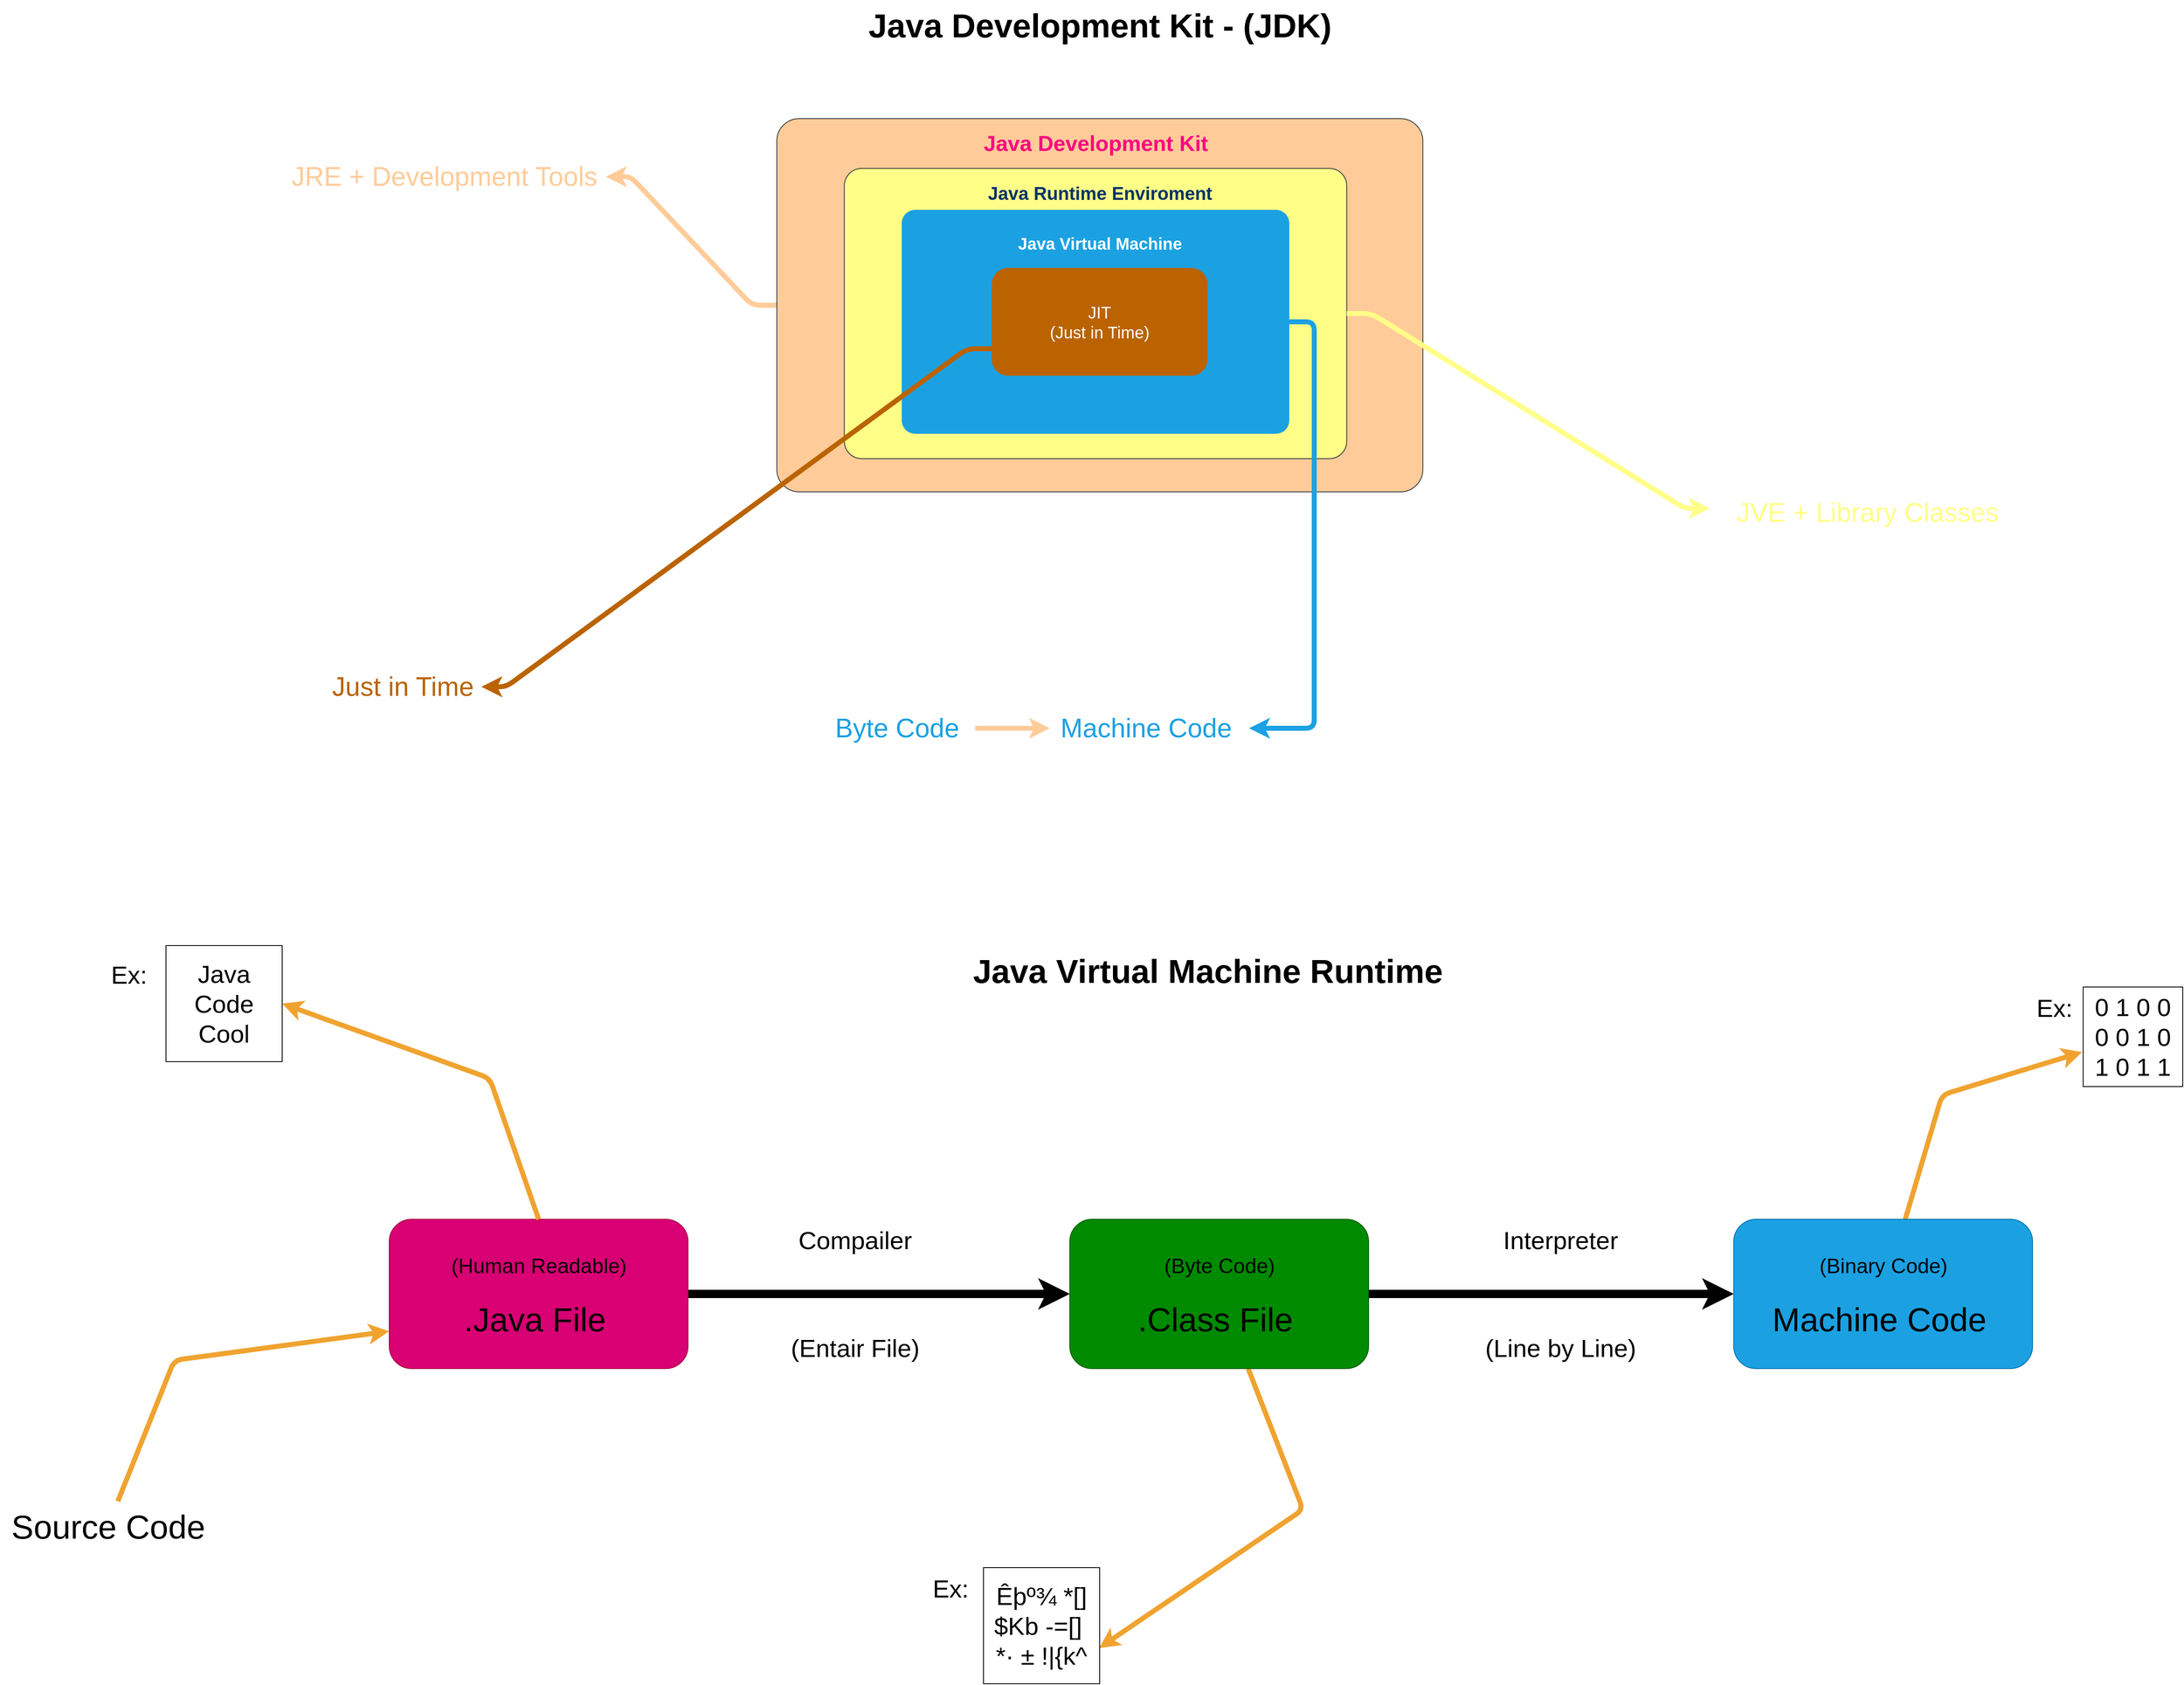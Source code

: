 <mxfile>
    <diagram id="GJvPAcB6VEv1TbaFpxrx" name="Page-1">
        <mxGraphModel dx="7350" dy="4150" grid="1" gridSize="10" guides="1" tooltips="1" connect="1" arrows="1" fold="1" page="1" pageScale="1" pageWidth="850" pageHeight="1100" background="none" math="0" shadow="0">
            <root>
                <mxCell id="0"/>
                <mxCell id="1" parent="0"/>
                <mxCell id="34" style="edgeStyle=entityRelationEdgeStyle;rounded=1;html=1;strokeColor=#FFCC99;strokeWidth=6;fontSize=32;fontColor=#FFFF88;targetPerimeterSpacing=0;movable=1;resizable=1;rotatable=1;deletable=1;editable=1;connectable=1;" parent="1" source="5" target="21" edge="1">
                    <mxGeometry relative="1" as="geometry">
                        <mxPoint x="690.0" y="243" as="targetPoint"/>
                    </mxGeometry>
                </mxCell>
                <mxCell id="5" value="" style="rounded=1;whiteSpace=wrap;html=1;glass=0;fontSize=24;fillColor=#ffcc99;strokeColor=#36393d;shadow=0;arcSize=6;movable=1;resizable=1;rotatable=1;deletable=1;editable=1;connectable=1;" parent="1" vertex="1">
                    <mxGeometry x="-344" y="233" width="778.38" height="450" as="geometry"/>
                </mxCell>
                <mxCell id="2" value="&lt;font size=&quot;1&quot; style=&quot;&quot;&gt;&lt;b style=&quot;font-size: 40px;&quot;&gt;Java Development Kit - (JDK)&lt;/b&gt;&lt;/font&gt;" style="text;html=1;align=center;verticalAlign=middle;resizable=1;points=[];autosize=1;strokeColor=none;fillColor=none;glass=0;imageAlign=left;imageVerticalAlign=middle;movable=1;rotatable=1;deletable=1;editable=1;connectable=1;" parent="1" vertex="1">
                    <mxGeometry x="-245" y="90" width="580" height="60" as="geometry"/>
                </mxCell>
                <mxCell id="6" value="&lt;b&gt;&lt;font style=&quot;font-size: 26px;&quot;&gt;Java Development Kit&lt;/font&gt;&lt;/b&gt;" style="text;html=1;align=center;verticalAlign=middle;resizable=1;points=[];autosize=1;strokeColor=none;fillColor=none;fontSize=24;fontColor=#FF0080;movable=1;rotatable=1;deletable=1;editable=1;connectable=1;" parent="1" vertex="1">
                    <mxGeometry x="-105" y="243" width="290" height="40" as="geometry"/>
                </mxCell>
                <mxCell id="7" value="" style="rounded=1;whiteSpace=wrap;html=1;glass=0;fontSize=24;fillColor=#ffff88;strokeColor=#36393d;shadow=0;arcSize=6;movable=1;resizable=1;rotatable=1;deletable=1;editable=1;connectable=1;" parent="1" vertex="1">
                    <mxGeometry x="-262.7" y="293" width="605.4" height="350" as="geometry"/>
                </mxCell>
                <mxCell id="9" value="&lt;font size=&quot;1&quot; color=&quot;#003366&quot;&gt;&lt;b style=&quot;font-size: 22px;&quot;&gt;Java Runtime Enviroment&lt;/b&gt;&lt;/font&gt;" style="text;html=1;align=center;verticalAlign=middle;resizable=1;points=[];autosize=1;strokeColor=none;fillColor=none;fontSize=24;fontColor=#FF0080;movable=1;rotatable=1;deletable=1;editable=1;connectable=1;" parent="1" vertex="1">
                    <mxGeometry x="-99.81" y="303" width="290" height="40" as="geometry"/>
                </mxCell>
                <mxCell id="12" value="" style="rounded=1;whiteSpace=wrap;html=1;glass=0;fontSize=24;shadow=0;arcSize=6;movable=1;resizable=1;rotatable=1;deletable=1;editable=1;connectable=1;fillColor=#1ba1e2;fontColor=#ffffff;strokeColor=none;" parent="1" vertex="1">
                    <mxGeometry x="-193.51" y="343" width="467.02" height="270" as="geometry"/>
                </mxCell>
                <mxCell id="11" value="&lt;font color=&quot;#ffffff&quot; size=&quot;1&quot;&gt;&lt;b style=&quot;font-size: 20px;&quot;&gt;Java Virtual Machine&lt;/b&gt;&lt;/font&gt;" style="text;html=1;align=center;verticalAlign=middle;resizable=1;points=[];autosize=1;fontSize=24;movable=1;rotatable=1;deletable=1;editable=1;connectable=1;fillColor=none;strokeColor=none;" parent="1" vertex="1">
                    <mxGeometry x="-65" y="363" width="220" height="40" as="geometry"/>
                </mxCell>
                <mxCell id="13" value="JIT&lt;br&gt;(Just in Time)" style="rounded=1;whiteSpace=wrap;html=1;shadow=0;glass=0;strokeColor=none;fontSize=20;fontColor=#FFFFFF;fillColor=#BA6300;movable=1;resizable=1;rotatable=1;deletable=1;editable=1;connectable=1;" parent="1" vertex="1">
                    <mxGeometry x="-85" y="413" width="260" height="130" as="geometry"/>
                </mxCell>
                <mxCell id="21" value="&lt;font style=&quot;font-size: 32px;&quot; color=&quot;#ffcc99&quot;&gt;JRE + Development Tools&lt;/font&gt;" style="text;html=1;align=center;verticalAlign=middle;resizable=1;points=[];autosize=1;strokeColor=none;fillColor=none;fontSize=20;fontColor=#FFFFFF;rounded=1;shadow=0;glass=0;arcSize=0;movable=1;rotatable=1;deletable=1;editable=1;connectable=1;" parent="1" vertex="1">
                    <mxGeometry x="-940" y="278" width="390" height="50" as="geometry"/>
                </mxCell>
                <mxCell id="22" value="&lt;font color=&quot;#ffff88&quot; style=&quot;font-size: 32px;&quot;&gt;JVE + Library Classes&lt;/font&gt;" style="text;html=1;align=center;verticalAlign=middle;resizable=1;points=[];autosize=1;strokeColor=none;fillColor=none;fontSize=20;fontColor=#FFFFFF;rounded=1;shadow=0;glass=0;movable=1;rotatable=1;deletable=1;editable=1;connectable=1;" parent="1" vertex="1">
                    <mxGeometry x="800" y="683" width="340" height="50" as="geometry"/>
                </mxCell>
                <mxCell id="31" value="&lt;font color=&quot;#1ba1e2&quot;&gt;Byte Code&amp;nbsp;&lt;/font&gt;" style="text;html=1;align=center;verticalAlign=middle;resizable=1;points=[];autosize=1;strokeColor=none;fillColor=none;fontSize=32;fontColor=#FFFF88;movable=1;rotatable=1;deletable=1;editable=1;connectable=1;" parent="1" vertex="1">
                    <mxGeometry x="-285" y="943" width="180" height="50" as="geometry"/>
                </mxCell>
                <mxCell id="37" style="edgeStyle=entityRelationEdgeStyle;rounded=1;html=1;strokeColor=#1BA1E2;strokeWidth=6;fontSize=32;fontColor=#FFFF88;targetPerimeterSpacing=0;movable=1;resizable=1;rotatable=1;deletable=1;editable=1;connectable=1;" parent="1" source="12" target="39" edge="1">
                    <mxGeometry relative="1" as="geometry">
                        <mxPoint x="290" y="978" as="targetPoint"/>
                    </mxGeometry>
                </mxCell>
                <mxCell id="38" style="edgeStyle=entityRelationEdgeStyle;rounded=1;html=1;strokeColor=#FFFF88;strokeWidth=6;fontSize=32;fontColor=#FFFF88;targetPerimeterSpacing=0;movable=1;resizable=1;rotatable=1;deletable=1;editable=1;connectable=1;" parent="1" source="7" edge="1">
                    <mxGeometry relative="1" as="geometry">
                        <mxPoint x="780.0" y="703" as="targetPoint"/>
                    </mxGeometry>
                </mxCell>
                <mxCell id="39" value="&lt;font color=&quot;#1ba1e2&quot;&gt;Machine Code&amp;nbsp;&lt;/font&gt;" style="text;html=1;align=center;verticalAlign=middle;resizable=1;points=[];autosize=1;strokeColor=none;fillColor=none;fontSize=32;fontColor=#FFFF88;rounded=1;shadow=0;glass=0;movable=1;rotatable=1;deletable=1;editable=1;connectable=1;" parent="1" vertex="1">
                    <mxGeometry x="-15" y="943" width="240" height="50" as="geometry"/>
                </mxCell>
                <mxCell id="40" style="edgeStyle=entityRelationEdgeStyle;rounded=1;html=1;strokeColor=#FFCC99;strokeWidth=6;fontSize=32;fontColor=#FFFF88;targetPerimeterSpacing=0;movable=1;resizable=1;rotatable=1;deletable=1;editable=1;connectable=1;" parent="1" target="39" edge="1">
                    <mxGeometry relative="1" as="geometry">
                        <mxPoint x="-105" y="968" as="sourcePoint"/>
                    </mxGeometry>
                </mxCell>
                <mxCell id="42" style="edgeStyle=entityRelationEdgeStyle;rounded=1;html=1;strokeColor=#BA6300;strokeWidth=6;fontSize=32;fontColor=#FFFF88;targetPerimeterSpacing=0;exitX=0;exitY=0.75;exitDx=0;exitDy=0;movable=1;resizable=1;rotatable=1;deletable=1;editable=1;connectable=1;" parent="1" source="13" target="43" edge="1">
                    <mxGeometry relative="1" as="geometry">
                        <mxPoint x="-820" y="913" as="targetPoint"/>
                        <mxPoint x="-570" y="553" as="sourcePoint"/>
                    </mxGeometry>
                </mxCell>
                <mxCell id="43" value="&lt;font color=&quot;#ba6300&quot;&gt;Just in Time&lt;/font&gt;" style="text;html=1;align=center;verticalAlign=middle;resizable=1;points=[];autosize=1;strokeColor=none;fillColor=none;fontSize=32;fontColor=#FFFF88;rounded=1;shadow=0;glass=0;movable=1;rotatable=1;deletable=1;editable=1;connectable=1;" parent="1" vertex="1">
                    <mxGeometry x="-890" y="893" width="190" height="50" as="geometry"/>
                </mxCell>
                <mxCell id="45" value="&lt;font size=&quot;1&quot; style=&quot;&quot;&gt;&lt;b style=&quot;font-size: 40px;&quot;&gt;Java Virtual Machine Runtime&lt;/b&gt;&lt;/font&gt;" style="text;html=1;align=center;verticalAlign=middle;resizable=1;points=[];autosize=1;strokeColor=none;fillColor=none;glass=0;imageAlign=left;imageVerticalAlign=middle;movable=1;rotatable=1;deletable=1;editable=1;connectable=1;" vertex="1" parent="1">
                    <mxGeometry x="-120" y="1230" width="590" height="60" as="geometry"/>
                </mxCell>
                <mxCell id="85" style="edgeStyle=none;html=1;entryX=0;entryY=0.75;entryDx=0;entryDy=0;strokeColor=#F0A330;strokeWidth=6;fontSize=30;endArrow=classic;endFill=1;" edge="1" parent="1" source="46" target="47">
                    <mxGeometry relative="1" as="geometry">
                        <Array as="points">
                            <mxPoint x="-1070" y="1730"/>
                        </Array>
                    </mxGeometry>
                </mxCell>
                <mxCell id="46" value="Source Code" style="text;html=1;align=center;verticalAlign=middle;resizable=0;points=[];autosize=1;strokeColor=none;fillColor=none;fontSize=40;" vertex="1" parent="1">
                    <mxGeometry x="-1280" y="1900" width="260" height="60" as="geometry"/>
                </mxCell>
                <mxCell id="63" style="edgeStyle=none;html=1;fontSize=25;strokeWidth=10;" edge="1" parent="1" source="47" target="54">
                    <mxGeometry relative="1" as="geometry"/>
                </mxCell>
                <mxCell id="47" value="" style="rounded=1;whiteSpace=wrap;html=1;fontSize=40;fillColor=#d80073;fontColor=#ffffff;strokeColor=#A50040;" vertex="1" parent="1">
                    <mxGeometry x="-811" y="1560" width="360" height="180" as="geometry"/>
                </mxCell>
                <mxCell id="49" value="&lt;font style=&quot;font-size: 25px;&quot;&gt;(Human Readable)&lt;/font&gt;" style="text;html=1;align=center;verticalAlign=middle;resizable=0;points=[];autosize=1;strokeColor=none;fillColor=none;fontSize=40;" vertex="1" parent="1">
                    <mxGeometry x="-746" y="1580" width="230" height="60" as="geometry"/>
                </mxCell>
                <mxCell id="53" value="&lt;span style=&quot;&quot;&gt;.Java File&lt;/span&gt;" style="text;html=1;align=center;verticalAlign=middle;resizable=0;points=[];autosize=1;strokeColor=none;fillColor=none;fontSize=40;" vertex="1" parent="1">
                    <mxGeometry x="-731" y="1650" width="190" height="60" as="geometry"/>
                </mxCell>
                <mxCell id="64" style="edgeStyle=none;html=1;entryX=0;entryY=0.5;entryDx=0;entryDy=0;strokeWidth=10;fontSize=25;" edge="1" parent="1" source="54" target="57">
                    <mxGeometry relative="1" as="geometry"/>
                </mxCell>
                <mxCell id="78" style="edgeStyle=none;html=1;strokeColor=#F0A330;strokeWidth=6;fontSize=30;endArrow=classic;endFill=1;entryX=0.995;entryY=0.693;entryDx=0;entryDy=0;entryPerimeter=0;" edge="1" parent="1" source="54" target="77">
                    <mxGeometry relative="1" as="geometry">
                        <mxPoint x="40" y="2050" as="targetPoint"/>
                        <Array as="points">
                            <mxPoint x="290" y="1910"/>
                        </Array>
                    </mxGeometry>
                </mxCell>
                <mxCell id="54" value="" style="rounded=1;whiteSpace=wrap;html=1;fontSize=40;fillColor=#008a00;fontColor=#ffffff;strokeColor=#005700;" vertex="1" parent="1">
                    <mxGeometry x="9" y="1560" width="360" height="180" as="geometry"/>
                </mxCell>
                <mxCell id="55" value="&lt;font style=&quot;font-size: 25px;&quot;&gt;(Byte Code)&lt;/font&gt;" style="text;html=1;align=center;verticalAlign=middle;resizable=0;points=[];autosize=1;strokeColor=none;fillColor=none;fontSize=40;" vertex="1" parent="1">
                    <mxGeometry x="109" y="1580" width="160" height="60" as="geometry"/>
                </mxCell>
                <mxCell id="56" value="&lt;span style=&quot;&quot;&gt;.Class File&lt;/span&gt;" style="text;html=1;align=center;verticalAlign=middle;resizable=0;points=[];autosize=1;strokeColor=none;fillColor=none;fontSize=40;" vertex="1" parent="1">
                    <mxGeometry x="79" y="1650" width="210" height="60" as="geometry"/>
                </mxCell>
                <mxCell id="76" style="edgeStyle=none;html=1;strokeWidth=6;fontSize=30;endArrow=classic;endFill=1;strokeColor=#F0A330;entryX=-0.01;entryY=0.653;entryDx=0;entryDy=0;entryPerimeter=0;" edge="1" parent="1" source="57" target="75">
                    <mxGeometry relative="1" as="geometry">
                        <Array as="points">
                            <mxPoint x="1060" y="1410"/>
                        </Array>
                    </mxGeometry>
                </mxCell>
                <mxCell id="57" value="" style="rounded=1;whiteSpace=wrap;html=1;fontSize=40;fillColor=#1ba1e2;fontColor=#ffffff;strokeColor=#006EAF;" vertex="1" parent="1">
                    <mxGeometry x="809" y="1560" width="360" height="180" as="geometry"/>
                </mxCell>
                <mxCell id="58" value="&lt;font style=&quot;font-size: 25px;&quot;&gt;(Binary Code)&lt;/font&gt;" style="text;html=1;align=center;verticalAlign=middle;resizable=0;points=[];autosize=1;strokeColor=none;fillColor=none;fontSize=40;" vertex="1" parent="1">
                    <mxGeometry x="899" y="1580" width="180" height="60" as="geometry"/>
                </mxCell>
                <mxCell id="59" value="&lt;span style=&quot;&quot;&gt;Machine Code&lt;/span&gt;" style="text;html=1;align=center;verticalAlign=middle;resizable=0;points=[];autosize=1;strokeColor=none;fillColor=none;fontSize=40;" vertex="1" parent="1">
                    <mxGeometry x="844" y="1650" width="280" height="60" as="geometry"/>
                </mxCell>
                <mxCell id="65" value="&lt;font style=&quot;font-size: 30px;&quot;&gt;Compailer&lt;/font&gt;" style="text;html=1;align=center;verticalAlign=middle;resizable=0;points=[];autosize=1;strokeColor=none;fillColor=none;fontSize=25;" vertex="1" parent="1">
                    <mxGeometry x="-330" y="1560" width="160" height="50" as="geometry"/>
                </mxCell>
                <mxCell id="67" value="(Entair File)" style="text;html=1;align=center;verticalAlign=middle;resizable=0;points=[];autosize=1;strokeColor=none;fillColor=none;fontSize=30;" vertex="1" parent="1">
                    <mxGeometry x="-340" y="1690" width="180" height="50" as="geometry"/>
                </mxCell>
                <mxCell id="68" value="&lt;font style=&quot;font-size: 30px;&quot;&gt;Interpreter&lt;/font&gt;" style="text;html=1;align=center;verticalAlign=middle;resizable=0;points=[];autosize=1;strokeColor=none;fillColor=none;fontSize=25;" vertex="1" parent="1">
                    <mxGeometry x="520" y="1560" width="160" height="50" as="geometry"/>
                </mxCell>
                <mxCell id="69" value="(Line by Line)" style="text;html=1;align=center;verticalAlign=middle;resizable=0;points=[];autosize=1;strokeColor=none;fillColor=none;fontSize=30;" vertex="1" parent="1">
                    <mxGeometry x="495" y="1690" width="210" height="50" as="geometry"/>
                </mxCell>
                <mxCell id="75" value="0 1 0 0&lt;br&gt;0 0 1 0&lt;br&gt;1 0 1 1" style="whiteSpace=wrap;html=1;aspect=fixed;fontSize=30;" vertex="1" parent="1">
                    <mxGeometry x="1230" y="1280" width="120" height="120" as="geometry"/>
                </mxCell>
                <mxCell id="77" value="Êþº¾ *[]&lt;br&gt;$Kb -=[]&amp;nbsp;&lt;br&gt;*· ± !|{k^" style="whiteSpace=wrap;html=1;aspect=fixed;fontSize=30;" vertex="1" parent="1">
                    <mxGeometry x="-95" y="1980" width="140" height="140" as="geometry"/>
                </mxCell>
                <mxCell id="79" value="Ex:" style="text;html=1;align=center;verticalAlign=middle;resizable=0;points=[];autosize=1;strokeColor=none;fillColor=none;fontSize=30;" vertex="1" parent="1">
                    <mxGeometry x="1160" y="1280" width="70" height="50" as="geometry"/>
                </mxCell>
                <mxCell id="80" value="Ex:" style="text;html=1;align=center;verticalAlign=middle;resizable=0;points=[];autosize=1;strokeColor=none;fillColor=none;fontSize=30;" vertex="1" parent="1">
                    <mxGeometry x="-170" y="1980" width="70" height="50" as="geometry"/>
                </mxCell>
                <mxCell id="83" style="edgeStyle=none;html=1;strokeColor=#F0A330;strokeWidth=6;fontSize=30;endArrow=classic;endFill=1;exitX=0.5;exitY=0;exitDx=0;exitDy=0;entryX=1;entryY=0.5;entryDx=0;entryDy=0;" edge="1" parent="1" source="47" target="81">
                    <mxGeometry relative="1" as="geometry">
                        <mxPoint x="-870" y="1240" as="targetPoint"/>
                        <Array as="points">
                            <mxPoint x="-690" y="1390"/>
                        </Array>
                    </mxGeometry>
                </mxCell>
                <mxCell id="81" value="Java&lt;br&gt;Code&lt;br&gt;Cool" style="whiteSpace=wrap;html=1;aspect=fixed;fontSize=30;" vertex="1" parent="1">
                    <mxGeometry x="-1080" y="1230" width="140" height="140" as="geometry"/>
                </mxCell>
                <mxCell id="82" value="Ex:" style="text;html=1;align=center;verticalAlign=middle;resizable=0;points=[];autosize=1;strokeColor=none;fillColor=none;fontSize=30;" vertex="1" parent="1">
                    <mxGeometry x="-1160" y="1240" width="70" height="50" as="geometry"/>
                </mxCell>
            </root>
        </mxGraphModel>
    </diagram>
</mxfile>